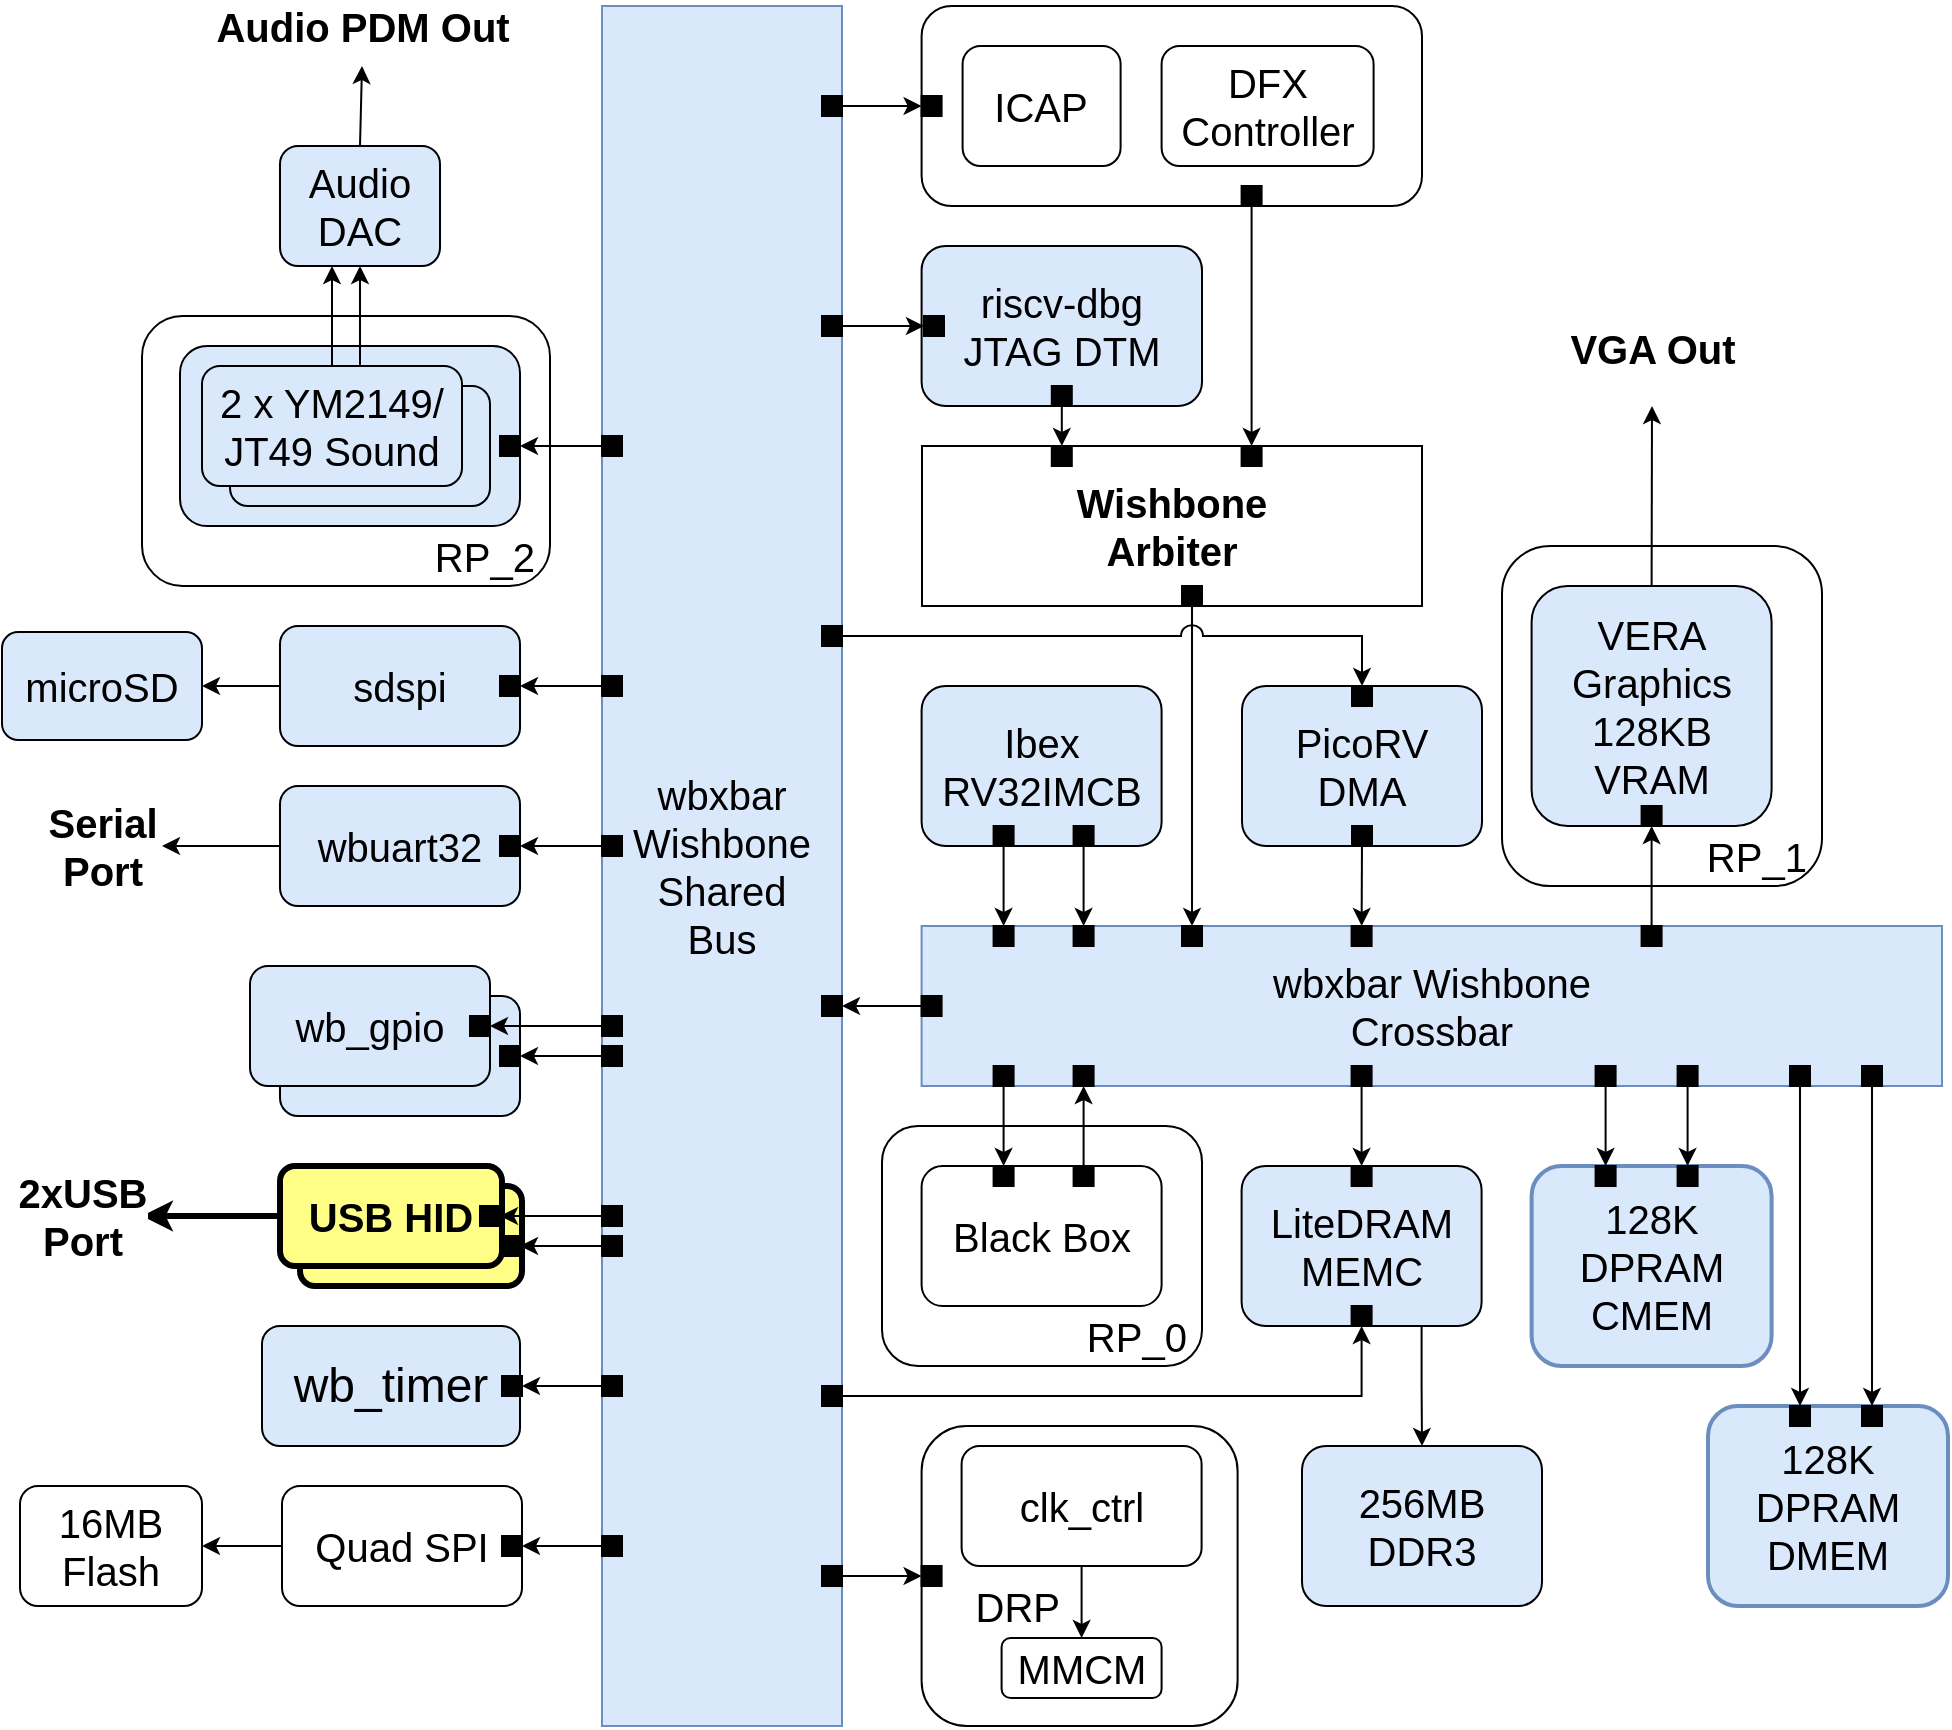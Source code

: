 <mxfile version="19.0.3" type="device"><diagram id="0d0418cf-194d-6f34-59b4-59e4f961d9f4" name="Page-1"><mxGraphModel dx="1888" dy="1741" grid="1" gridSize="10" guides="1" tooltips="1" connect="1" arrows="1" fold="1" page="1" pageScale="1" pageWidth="850" pageHeight="1100" background="#ffffff" math="0" shadow="0"><root><mxCell id="0"/><mxCell id="1" parent="0"/><mxCell id="vOdKWW2uF6KcDU7mGMfG-1" value="Wishbone&lt;br&gt;Arbiter" style="rounded=0;whiteSpace=wrap;html=1;fontSize=20;fontStyle=1" parent="1" vertex="1"><mxGeometry y="-80" width="250" height="80" as="geometry"/></mxCell><mxCell id="PTtlULXs9aAdY1gIThPs-3" value="&lt;font style=&quot;font-size: 20px;&quot;&gt;RP_2&amp;nbsp;&lt;/font&gt;" style="rounded=1;whiteSpace=wrap;html=1;strokeColor=default;fillColor=default;align=right;verticalAlign=bottom;" parent="1" vertex="1"><mxGeometry x="-390" y="-145" width="204" height="135" as="geometry"/></mxCell><mxCell id="PTtlULXs9aAdY1gIThPs-2" value="&lt;font style=&quot;font-size: 20px;&quot;&gt;RP_0&amp;nbsp;&lt;/font&gt;" style="rounded=1;whiteSpace=wrap;html=1;strokeColor=default;fillColor=default;align=right;verticalAlign=bottom;" parent="1" vertex="1"><mxGeometry x="-20" y="260" width="160" height="120" as="geometry"/></mxCell><mxCell id="PTtlULXs9aAdY1gIThPs-1" value="&lt;font style=&quot;font-size: 20px;&quot;&gt;RP_1&amp;nbsp;&lt;/font&gt;" style="rounded=1;whiteSpace=wrap;html=1;strokeColor=default;fillColor=default;align=right;verticalAlign=bottom;" parent="1" vertex="1"><mxGeometry x="290" y="-30" width="160" height="170" as="geometry"/></mxCell><mxCell id="FLBWLRREEo4RobXQaIjN-500" value="" style="rounded=1;whiteSpace=wrap;html=1;fontSize=20;fillColor=#DAE8FC;" parent="1" vertex="1"><mxGeometry x="-371" y="-130" width="170" height="90" as="geometry"/></mxCell><mxCell id="FLBWLRREEo4RobXQaIjN-583" value="" style="endArrow=classic;html=1;rounded=0;fontSize=20;" parent="1" source="FLBWLRREEo4RobXQaIjN-495" target="FLBWLRREEo4RobXQaIjN-580" edge="1"><mxGeometry width="50" height="50" relative="1" as="geometry"><mxPoint x="-280" y="-80" as="sourcePoint"/><mxPoint x="-230" y="-90" as="targetPoint"/></mxGeometry></mxCell><mxCell id="FLBWLRREEo4RobXQaIjN-495" value="YM2149" style="rounded=1;whiteSpace=wrap;html=1;fontSize=20;fillColor=#DAE8FC;" parent="1" vertex="1"><mxGeometry x="-346" y="-110" width="130" height="60" as="geometry"/></mxCell><mxCell id="FLBWLRREEo4RobXQaIjN-571" value="" style="rounded=1;whiteSpace=wrap;html=1;fontSize=20;" parent="1" vertex="1"><mxGeometry x="-0.2" y="-300" width="250.2" height="100" as="geometry"/></mxCell><mxCell id="FLBWLRREEo4RobXQaIjN-517" value="USB HID" style="rounded=1;whiteSpace=wrap;html=1;fontSize=20;fillColor=#FFFF88;strokeColor=#000000;strokeWidth=3;" parent="1" vertex="1"><mxGeometry x="-311" y="290" width="111" height="50" as="geometry"/></mxCell><mxCell id="FLBWLRREEo4RobXQaIjN-560" value="" style="rounded=0;whiteSpace=wrap;html=1;fontSize=20;fillColor=#000000;strokeColor=#000000;" parent="1" vertex="1"><mxGeometry x="-211" y="315" width="10" height="10" as="geometry"/></mxCell><mxCell id="FLBWLRREEo4RobXQaIjN-397" value="wbxbar Wishbone&lt;br&gt;Crossbar" style="rounded=0;whiteSpace=wrap;html=1;fontSize=20;fontStyle=0;fillColor=#dae8fc;strokeColor=#6c8ebf;strokeWidth=1;" parent="1" vertex="1"><mxGeometry x="-0.2" y="160" width="510.2" height="80" as="geometry"/></mxCell><mxCell id="FLBWLRREEo4RobXQaIjN-398" value="128K&lt;br&gt;DPRAM&lt;br&gt;CMEM" style="rounded=1;whiteSpace=wrap;html=1;fontSize=20;fillColor=#dae8fc;strokeWidth=2;strokeColor=#6c8ebf;" parent="1" vertex="1"><mxGeometry x="304.8" y="280" width="120" height="100" as="geometry"/></mxCell><mxCell id="FLBWLRREEo4RobXQaIjN-399" value="128K&lt;br&gt;DPRAM&lt;br&gt;DMEM" style="rounded=1;whiteSpace=wrap;html=1;fontSize=20;fillColor=#dae8fc;strokeWidth=2;strokeColor=#6c8ebf;" parent="1" vertex="1"><mxGeometry x="393" y="400" width="120" height="100" as="geometry"/></mxCell><mxCell id="FLBWLRREEo4RobXQaIjN-400" value="Ibex&lt;br style=&quot;font-size: 20px&quot;&gt;RV32IMCB&lt;br style=&quot;font-size: 20px&quot;&gt;" style="rounded=1;whiteSpace=wrap;html=1;fontSize=20;fillColor=#dae8fc;strokeColor=#000000;" parent="1" vertex="1"><mxGeometry x="-0.2" y="40" width="120" height="80" as="geometry"/></mxCell><mxCell id="FLBWLRREEo4RobXQaIjN-401" value="riscv-dbg&lt;br style=&quot;font-size: 20px;&quot;&gt;JTAG DTM&lt;br style=&quot;font-size: 20px;&quot;&gt;" style="rounded=1;whiteSpace=wrap;html=1;fontSize=20;fillColor=#DAE8FC;strokeColor=default;" parent="1" vertex="1"><mxGeometry x="-0.2" y="-180" width="140.2" height="80" as="geometry"/></mxCell><mxCell id="FLBWLRREEo4RobXQaIjN-402" value="LiteDRAM MEMC" style="rounded=1;whiteSpace=wrap;html=1;fontSize=20;fillColor=#DAE8FC;strokeColor=default;" parent="1" vertex="1"><mxGeometry x="159.8" y="280" width="120" height="80" as="geometry"/></mxCell><mxCell id="FLBWLRREEo4RobXQaIjN-403" value="PicoRV&lt;br&gt;DMA" style="rounded=1;whiteSpace=wrap;html=1;fontSize=20;fillColor=#DAE8FC;" parent="1" vertex="1"><mxGeometry x="160" y="40" width="120" height="80" as="geometry"/></mxCell><mxCell id="FLBWLRREEo4RobXQaIjN-404" value="VERA Graphics&lt;br&gt;128KB VRAM&lt;br&gt;" style="rounded=1;whiteSpace=wrap;html=1;fontSize=20;fillColor=#dae8fc;strokeColor=#000000;" parent="1" vertex="1"><mxGeometry x="304.8" y="-10" width="120" height="120" as="geometry"/></mxCell><mxCell id="FLBWLRREEo4RobXQaIjN-405" value="Black Box" style="rounded=1;whiteSpace=wrap;html=1;fontSize=20;" parent="1" vertex="1"><mxGeometry x="-0.2" y="280" width="120" height="70" as="geometry"/></mxCell><mxCell id="FLBWLRREEo4RobXQaIjN-419" value="" style="rounded=0;whiteSpace=wrap;html=1;fontSize=20;fillColor=#000000;" parent="1" vertex="1"><mxGeometry x="35.8" y="160" width="10" height="10" as="geometry"/></mxCell><mxCell id="FLBWLRREEo4RobXQaIjN-422" value="" style="endArrow=classic;html=1;rounded=0;fontSize=20;strokeWidth=1;" parent="1" source="FLBWLRREEo4RobXQaIjN-441" edge="1"><mxGeometry width="50" height="50" relative="1" as="geometry"><mxPoint x="40.8" y="130" as="sourcePoint"/><mxPoint x="40.8" y="160" as="targetPoint"/></mxGeometry></mxCell><mxCell id="FLBWLRREEo4RobXQaIjN-429" value="" style="endArrow=classic;html=1;rounded=0;fontSize=20;strokeWidth=1;" parent="1" source="FLBWLRREEo4RobXQaIjN-442" target="FLBWLRREEo4RobXQaIjN-430" edge="1"><mxGeometry width="50" height="50" relative="1" as="geometry"><mxPoint x="80.8" y="130" as="sourcePoint"/><mxPoint x="-185.2" y="195" as="targetPoint"/></mxGeometry></mxCell><mxCell id="FLBWLRREEo4RobXQaIjN-430" value="" style="rounded=0;whiteSpace=wrap;html=1;fontSize=20;fillColor=#000000;" parent="1" vertex="1"><mxGeometry x="75.8" y="160" width="10" height="10" as="geometry"/></mxCell><mxCell id="FLBWLRREEo4RobXQaIjN-432" value="" style="rounded=0;whiteSpace=wrap;html=1;fontSize=20;fillColor=#000000;" parent="1" vertex="1"><mxGeometry x="64.9" y="-110" width="10" height="10" as="geometry"/></mxCell><mxCell id="FLBWLRREEo4RobXQaIjN-434" value="" style="endArrow=classic;html=1;rounded=0;fontSize=20;edgeStyle=orthogonalEdgeStyle;entryX=0.5;entryY=0;entryDx=0;entryDy=0;" parent="1" source="FLBWLRREEo4RobXQaIjN-432" target="vOdKWW2uF6KcDU7mGMfG-5" edge="1"><mxGeometry width="50" height="50" relative="1" as="geometry"><mxPoint x="-290.2" y="280" as="sourcePoint"/><mxPoint x="-240.2" y="230" as="targetPoint"/></mxGeometry></mxCell><mxCell id="FLBWLRREEo4RobXQaIjN-441" value="" style="rounded=0;whiteSpace=wrap;html=1;fontSize=20;fillColor=#000000;" parent="1" vertex="1"><mxGeometry x="35.8" y="110" width="10" height="10" as="geometry"/></mxCell><mxCell id="FLBWLRREEo4RobXQaIjN-442" value="" style="rounded=0;whiteSpace=wrap;html=1;fontSize=20;fillColor=#000000;" parent="1" vertex="1"><mxGeometry x="75.8" y="110" width="10" height="10" as="geometry"/></mxCell><mxCell id="FLBWLRREEo4RobXQaIjN-444" value="" style="rounded=0;whiteSpace=wrap;html=1;fontSize=20;fillColor=#000000;" parent="1" vertex="1"><mxGeometry x="359.8" y="160" width="10" height="10" as="geometry"/></mxCell><mxCell id="FLBWLRREEo4RobXQaIjN-445" value="" style="rounded=0;whiteSpace=wrap;html=1;fontSize=20;fillColor=#000000;" parent="1" vertex="1"><mxGeometry x="359.8" y="100" width="10" height="10" as="geometry"/></mxCell><mxCell id="FLBWLRREEo4RobXQaIjN-446" value="" style="endArrow=classic;html=1;rounded=0;fontSize=20;" parent="1" source="FLBWLRREEo4RobXQaIjN-444" target="FLBWLRREEo4RobXQaIjN-445" edge="1"><mxGeometry width="50" height="50" relative="1" as="geometry"><mxPoint x="114.8" y="370" as="sourcePoint"/><mxPoint x="164.8" y="320" as="targetPoint"/></mxGeometry></mxCell><mxCell id="FLBWLRREEo4RobXQaIjN-448" value="" style="rounded=0;whiteSpace=wrap;html=1;fontSize=20;fillColor=#000000;" parent="1" vertex="1"><mxGeometry x="215.0" y="110" width="10" height="10" as="geometry"/></mxCell><mxCell id="FLBWLRREEo4RobXQaIjN-449" value="" style="rounded=0;whiteSpace=wrap;html=1;fontSize=20;fillColor=#000000;" parent="1" vertex="1"><mxGeometry x="214.8" y="160" width="10" height="10" as="geometry"/></mxCell><mxCell id="FLBWLRREEo4RobXQaIjN-450" value="" style="endArrow=classic;html=1;rounded=0;fontSize=20;strokeWidth=1;" parent="1" source="FLBWLRREEo4RobXQaIjN-448" target="FLBWLRREEo4RobXQaIjN-449" edge="1"><mxGeometry width="50" height="50" relative="1" as="geometry"><mxPoint x="129.8" y="270" as="sourcePoint"/><mxPoint x="179.8" y="220" as="targetPoint"/></mxGeometry></mxCell><mxCell id="FLBWLRREEo4RobXQaIjN-455" value="" style="rounded=0;whiteSpace=wrap;html=1;fontSize=20;fillColor=#000000;" parent="1" vertex="1"><mxGeometry x="35.8" y="280" width="10" height="10" as="geometry"/></mxCell><mxCell id="FLBWLRREEo4RobXQaIjN-456" value="" style="rounded=0;whiteSpace=wrap;html=1;fontSize=20;fillColor=#000000;" parent="1" vertex="1"><mxGeometry x="35.8" y="230" width="10" height="10" as="geometry"/></mxCell><mxCell id="FLBWLRREEo4RobXQaIjN-457" value="" style="endArrow=classic;html=1;rounded=0;fontSize=20;" parent="1" source="FLBWLRREEo4RobXQaIjN-456" target="FLBWLRREEo4RobXQaIjN-455" edge="1"><mxGeometry width="50" height="50" relative="1" as="geometry"><mxPoint x="139.8" y="280" as="sourcePoint"/><mxPoint x="189.8" y="230" as="targetPoint"/></mxGeometry></mxCell><mxCell id="FLBWLRREEo4RobXQaIjN-459" value="" style="rounded=0;whiteSpace=wrap;html=1;fontSize=20;fillColor=#000000;" parent="1" vertex="1"><mxGeometry x="75.8" y="230" width="10" height="10" as="geometry"/></mxCell><mxCell id="FLBWLRREEo4RobXQaIjN-460" value="" style="rounded=0;whiteSpace=wrap;html=1;fontSize=20;fillColor=#000000;" parent="1" vertex="1"><mxGeometry x="75.8" y="280" width="10" height="10" as="geometry"/></mxCell><mxCell id="FLBWLRREEo4RobXQaIjN-461" value="" style="endArrow=classic;html=1;rounded=0;fontSize=20;" parent="1" source="FLBWLRREEo4RobXQaIjN-460" target="FLBWLRREEo4RobXQaIjN-459" edge="1"><mxGeometry width="50" height="50" relative="1" as="geometry"><mxPoint x="139.8" y="280" as="sourcePoint"/><mxPoint x="189.8" y="230" as="targetPoint"/></mxGeometry></mxCell><mxCell id="FLBWLRREEo4RobXQaIjN-462" value="" style="rounded=0;whiteSpace=wrap;html=1;fontSize=20;fillColor=#000000;" parent="1" vertex="1"><mxGeometry x="214.8" y="280" width="10" height="10" as="geometry"/></mxCell><mxCell id="FLBWLRREEo4RobXQaIjN-463" value="" style="rounded=0;whiteSpace=wrap;html=1;fontSize=20;fillColor=#000000;" parent="1" vertex="1"><mxGeometry x="214.8" y="230" width="10" height="10" as="geometry"/></mxCell><mxCell id="FLBWLRREEo4RobXQaIjN-464" value="" style="endArrow=classic;html=1;rounded=0;fontSize=20;strokeWidth=1;" parent="1" source="FLBWLRREEo4RobXQaIjN-463" target="FLBWLRREEo4RobXQaIjN-462" edge="1"><mxGeometry width="50" height="50" relative="1" as="geometry"><mxPoint x="139.8" y="280" as="sourcePoint"/><mxPoint x="189.8" y="230" as="targetPoint"/></mxGeometry></mxCell><mxCell id="FLBWLRREEo4RobXQaIjN-466" value="" style="rounded=0;whiteSpace=wrap;html=1;fontSize=20;fillColor=#000000;" parent="1" vertex="1"><mxGeometry x="336.8" y="280" width="10" height="10" as="geometry"/></mxCell><mxCell id="FLBWLRREEo4RobXQaIjN-467" value="" style="rounded=0;whiteSpace=wrap;html=1;fontSize=20;fillColor=#000000;" parent="1" vertex="1"><mxGeometry x="336.8" y="230" width="10" height="10" as="geometry"/></mxCell><mxCell id="FLBWLRREEo4RobXQaIjN-468" value="" style="endArrow=classic;html=1;rounded=0;fontSize=20;strokeWidth=1;" parent="1" source="FLBWLRREEo4RobXQaIjN-467" target="FLBWLRREEo4RobXQaIjN-466" edge="1"><mxGeometry width="50" height="50" relative="1" as="geometry"><mxPoint x="124.8" y="280" as="sourcePoint"/><mxPoint x="174.8" y="230" as="targetPoint"/></mxGeometry></mxCell><mxCell id="FLBWLRREEo4RobXQaIjN-469" value="" style="rounded=0;whiteSpace=wrap;html=1;fontSize=20;fillColor=#000000;" parent="1" vertex="1"><mxGeometry x="377.8" y="280" width="10" height="10" as="geometry"/></mxCell><mxCell id="FLBWLRREEo4RobXQaIjN-470" value="" style="rounded=0;whiteSpace=wrap;html=1;fontSize=20;fillColor=#000000;" parent="1" vertex="1"><mxGeometry x="377.8" y="230" width="10" height="10" as="geometry"/></mxCell><mxCell id="FLBWLRREEo4RobXQaIjN-471" value="" style="endArrow=classic;html=1;rounded=0;fontSize=20;strokeWidth=1;" parent="1" source="FLBWLRREEo4RobXQaIjN-470" target="FLBWLRREEo4RobXQaIjN-469" edge="1"><mxGeometry width="50" height="50" relative="1" as="geometry"><mxPoint x="124.8" y="280" as="sourcePoint"/><mxPoint x="174.8" y="230" as="targetPoint"/></mxGeometry></mxCell><mxCell id="FLBWLRREEo4RobXQaIjN-472" value="" style="rounded=0;whiteSpace=wrap;html=1;fontSize=20;fillColor=#000000;" parent="1" vertex="1"><mxGeometry x="434" y="400" width="10" height="10" as="geometry"/></mxCell><mxCell id="FLBWLRREEo4RobXQaIjN-473" value="" style="rounded=0;whiteSpace=wrap;html=1;fontSize=20;fillColor=#000000;" parent="1" vertex="1"><mxGeometry x="434" y="230" width="10" height="10" as="geometry"/></mxCell><mxCell id="FLBWLRREEo4RobXQaIjN-474" value="" style="endArrow=classic;html=1;rounded=0;fontSize=20;strokeWidth=1;" parent="1" source="FLBWLRREEo4RobXQaIjN-473" target="FLBWLRREEo4RobXQaIjN-472" edge="1"><mxGeometry width="50" height="50" relative="1" as="geometry"><mxPoint x="124.8" y="280" as="sourcePoint"/><mxPoint x="174.8" y="230" as="targetPoint"/></mxGeometry></mxCell><mxCell id="FLBWLRREEo4RobXQaIjN-475" value="" style="rounded=0;whiteSpace=wrap;html=1;fontSize=20;fillColor=#000000;" parent="1" vertex="1"><mxGeometry x="470.0" y="400" width="10" height="10" as="geometry"/></mxCell><mxCell id="FLBWLRREEo4RobXQaIjN-476" value="" style="rounded=0;whiteSpace=wrap;html=1;fontSize=20;fillColor=#000000;" parent="1" vertex="1"><mxGeometry x="470.0" y="230" width="10" height="10" as="geometry"/></mxCell><mxCell id="FLBWLRREEo4RobXQaIjN-477" value="" style="endArrow=classic;html=1;rounded=0;fontSize=20;strokeWidth=1;" parent="1" source="FLBWLRREEo4RobXQaIjN-476" target="FLBWLRREEo4RobXQaIjN-475" edge="1"><mxGeometry width="50" height="50" relative="1" as="geometry"><mxPoint x="124.8" y="280" as="sourcePoint"/><mxPoint x="174.8" y="230" as="targetPoint"/></mxGeometry></mxCell><mxCell id="FLBWLRREEo4RobXQaIjN-479" value="&lt;span&gt;wbxbar&lt;br&gt;Wishbone&lt;br&gt;Shared&lt;br&gt;Bus&lt;/span&gt;" style="rounded=0;whiteSpace=wrap;html=1;fontSize=20;fillColor=#dae8fc;strokeWidth=1;strokeColor=#6c8ebf;fontStyle=0" parent="1" vertex="1"><mxGeometry x="-160" y="-300" width="120" height="860" as="geometry"/></mxCell><mxCell id="FLBWLRREEo4RobXQaIjN-480" value="" style="rounded=0;whiteSpace=wrap;html=1;fontSize=20;fillColor=#000000;" parent="1" vertex="1"><mxGeometry x="-50" y="195" width="10" height="10" as="geometry"/></mxCell><mxCell id="FLBWLRREEo4RobXQaIjN-481" value="" style="rounded=0;whiteSpace=wrap;html=1;fontSize=20;fillColor=#000000;" parent="1" vertex="1"><mxGeometry x="-0.2" y="195" width="10" height="10" as="geometry"/></mxCell><mxCell id="FLBWLRREEo4RobXQaIjN-482" value="" style="endArrow=classic;html=1;rounded=0;fontSize=20;edgeStyle=orthogonalEdgeStyle;strokeWidth=1;" parent="1" source="FLBWLRREEo4RobXQaIjN-481" target="FLBWLRREEo4RobXQaIjN-480" edge="1"><mxGeometry width="50" height="50" relative="1" as="geometry"><mxPoint x="140" y="400" as="sourcePoint"/><mxPoint x="190" y="350" as="targetPoint"/></mxGeometry></mxCell><mxCell id="FLBWLRREEo4RobXQaIjN-485" value="" style="rounded=0;whiteSpace=wrap;html=1;fontSize=20;fillColor=#000000;" parent="1" vertex="1"><mxGeometry x="1.0" y="-145" width="10" height="10" as="geometry"/></mxCell><mxCell id="FLBWLRREEo4RobXQaIjN-486" value="" style="rounded=0;whiteSpace=wrap;html=1;fontSize=20;fillColor=#000000;" parent="1" vertex="1"><mxGeometry x="-50" y="-145" width="10" height="10" as="geometry"/></mxCell><mxCell id="FLBWLRREEo4RobXQaIjN-487" value="" style="endArrow=classic;html=1;rounded=0;fontSize=20;edgeStyle=orthogonalEdgeStyle;" parent="1" source="FLBWLRREEo4RobXQaIjN-486" target="FLBWLRREEo4RobXQaIjN-485" edge="1"><mxGeometry width="50" height="50" relative="1" as="geometry"><mxPoint x="140" y="280" as="sourcePoint"/><mxPoint x="190" y="230" as="targetPoint"/></mxGeometry></mxCell><mxCell id="FLBWLRREEo4RobXQaIjN-489" value="" style="rounded=0;whiteSpace=wrap;html=1;fontSize=20;fillColor=#000000;" parent="1" vertex="1"><mxGeometry x="215.0" y="40" width="10" height="10" as="geometry"/></mxCell><mxCell id="FLBWLRREEo4RobXQaIjN-490" value="" style="rounded=0;whiteSpace=wrap;html=1;fontSize=20;fillColor=#000000;" parent="1" vertex="1"><mxGeometry x="-50" y="10" width="10" height="10" as="geometry"/></mxCell><mxCell id="FLBWLRREEo4RobXQaIjN-492" value="" style="rounded=0;whiteSpace=wrap;html=1;fontSize=20;fillColor=#000000;" parent="1" vertex="1"><mxGeometry x="214.8" y="350" width="10" height="10" as="geometry"/></mxCell><mxCell id="FLBWLRREEo4RobXQaIjN-493" value="" style="rounded=0;whiteSpace=wrap;html=1;fontSize=20;fillColor=#000000;" parent="1" vertex="1"><mxGeometry x="-50" y="390" width="10" height="10" as="geometry"/></mxCell><mxCell id="FLBWLRREEo4RobXQaIjN-494" value="" style="endArrow=classic;html=1;rounded=0;fontSize=20;edgeStyle=orthogonalEdgeStyle;" parent="1" source="FLBWLRREEo4RobXQaIjN-493" target="FLBWLRREEo4RobXQaIjN-492" edge="1"><mxGeometry width="50" height="50" relative="1" as="geometry"><mxPoint x="140" y="400" as="sourcePoint"/><mxPoint x="190" y="350" as="targetPoint"/></mxGeometry></mxCell><mxCell id="FLBWLRREEo4RobXQaIjN-496" value="2 x YM2149/&lt;br&gt;JT49 Sound" style="rounded=1;whiteSpace=wrap;html=1;fontSize=20;fillColor=#DAE8FC;" parent="1" vertex="1"><mxGeometry x="-360" y="-120" width="130" height="60" as="geometry"/></mxCell><mxCell id="FLBWLRREEo4RobXQaIjN-497" value="" style="rounded=0;whiteSpace=wrap;html=1;fontSize=20;fillColor=#000000;" parent="1" vertex="1"><mxGeometry x="-211" y="-85" width="10" height="10" as="geometry"/></mxCell><mxCell id="FLBWLRREEo4RobXQaIjN-498" value="" style="rounded=0;whiteSpace=wrap;html=1;fontSize=20;fillColor=#000000;" parent="1" vertex="1"><mxGeometry x="-160" y="-85" width="10" height="10" as="geometry"/></mxCell><mxCell id="FLBWLRREEo4RobXQaIjN-499" value="" style="endArrow=classic;html=1;rounded=0;fontSize=20;" parent="1" source="FLBWLRREEo4RobXQaIjN-498" target="FLBWLRREEo4RobXQaIjN-497" edge="1"><mxGeometry width="50" height="50" relative="1" as="geometry"><mxPoint x="140" y="350" as="sourcePoint"/><mxPoint x="190" y="300" as="targetPoint"/></mxGeometry></mxCell><mxCell id="FLBWLRREEo4RobXQaIjN-501" value="sdspi" style="rounded=1;whiteSpace=wrap;html=1;fontSize=20;fillColor=#DAE8FC;strokeColor=default;" parent="1" vertex="1"><mxGeometry x="-321.0" y="10" width="120" height="60" as="geometry"/></mxCell><mxCell id="FLBWLRREEo4RobXQaIjN-502" value="" style="rounded=0;whiteSpace=wrap;html=1;fontSize=20;fillColor=#000000;strokeColor=default;" parent="1" vertex="1"><mxGeometry x="-211" y="35" width="10" height="10" as="geometry"/></mxCell><mxCell id="FLBWLRREEo4RobXQaIjN-503" value="" style="rounded=0;whiteSpace=wrap;html=1;fontSize=20;fillColor=#000000;" parent="1" vertex="1"><mxGeometry x="-160" y="35" width="10" height="10" as="geometry"/></mxCell><mxCell id="FLBWLRREEo4RobXQaIjN-504" value="" style="endArrow=classic;html=1;rounded=0;fontSize=20;" parent="1" source="FLBWLRREEo4RobXQaIjN-503" target="FLBWLRREEo4RobXQaIjN-502" edge="1"><mxGeometry width="50" height="50" relative="1" as="geometry"><mxPoint x="140" y="370" as="sourcePoint"/><mxPoint x="190" y="320" as="targetPoint"/></mxGeometry></mxCell><mxCell id="FLBWLRREEo4RobXQaIjN-505" value="wbuart32" style="rounded=1;whiteSpace=wrap;html=1;fontSize=20;fillColor=#DAE8FC;strokeColor=default;" parent="1" vertex="1"><mxGeometry x="-321.0" y="90" width="120" height="60" as="geometry"/></mxCell><mxCell id="FLBWLRREEo4RobXQaIjN-506" value="" style="rounded=0;whiteSpace=wrap;html=1;fontSize=20;fillColor=#000000;" parent="1" vertex="1"><mxGeometry x="-211" y="115" width="10" height="10" as="geometry"/></mxCell><mxCell id="FLBWLRREEo4RobXQaIjN-507" value="" style="rounded=0;whiteSpace=wrap;html=1;fontSize=20;fillColor=#000000;" parent="1" vertex="1"><mxGeometry x="-160" y="115" width="10" height="10" as="geometry"/></mxCell><mxCell id="FLBWLRREEo4RobXQaIjN-508" value="" style="endArrow=classic;html=1;rounded=0;fontSize=20;" parent="1" source="FLBWLRREEo4RobXQaIjN-507" target="FLBWLRREEo4RobXQaIjN-506" edge="1"><mxGeometry width="50" height="50" relative="1" as="geometry"><mxPoint x="140" y="370" as="sourcePoint"/><mxPoint x="190" y="320" as="targetPoint"/></mxGeometry></mxCell><mxCell id="FLBWLRREEo4RobXQaIjN-509" value="wb_gpio" style="rounded=1;whiteSpace=wrap;html=1;fontSize=20;fillColor=#DAE8FC;strokeColor=default;" parent="1" vertex="1"><mxGeometry x="-321" y="195" width="120" height="60" as="geometry"/></mxCell><mxCell id="FLBWLRREEo4RobXQaIjN-510" value="" style="rounded=0;whiteSpace=wrap;html=1;fontSize=20;fillColor=#000000;" parent="1" vertex="1"><mxGeometry x="-211" y="220" width="10" height="10" as="geometry"/></mxCell><mxCell id="FLBWLRREEo4RobXQaIjN-511" value="" style="rounded=0;whiteSpace=wrap;html=1;fontSize=20;fillColor=#000000;" parent="1" vertex="1"><mxGeometry x="-160" y="220" width="10" height="10" as="geometry"/></mxCell><mxCell id="FLBWLRREEo4RobXQaIjN-512" value="" style="endArrow=classic;html=1;rounded=0;fontSize=20;" parent="1" source="FLBWLRREEo4RobXQaIjN-511" target="FLBWLRREEo4RobXQaIjN-510" edge="1"><mxGeometry width="50" height="50" relative="1" as="geometry"><mxPoint x="140" y="400" as="sourcePoint"/><mxPoint x="190" y="350" as="targetPoint"/></mxGeometry></mxCell><mxCell id="FLBWLRREEo4RobXQaIjN-513" value="USB HID" style="rounded=1;whiteSpace=wrap;html=1;fontSize=20;fillColor=#FFFF88;strokeColor=#000000;strokeWidth=3;fontStyle=1" parent="1" vertex="1"><mxGeometry x="-321" y="280" width="111" height="50" as="geometry"/></mxCell><mxCell id="FLBWLRREEo4RobXQaIjN-528" value="&lt;font style=&quot;font-size: 24px&quot;&gt;wb_timer&lt;br&gt;&lt;/font&gt;" style="rounded=1;whiteSpace=wrap;html=1;fillColor=#DAE8FC;strokeColor=default;" parent="1" vertex="1"><mxGeometry x="-330" y="360" width="129" height="60" as="geometry"/></mxCell><mxCell id="FLBWLRREEo4RobXQaIjN-532" value="Quad SPI" style="rounded=1;whiteSpace=wrap;html=1;fontSize=20;align=center;" parent="1" vertex="1"><mxGeometry x="-320" y="440" width="120" height="60" as="geometry"/></mxCell><mxCell id="FLBWLRREEo4RobXQaIjN-540" value="ICAP" style="rounded=1;whiteSpace=wrap;html=1;fontSize=20;align=center;" parent="1" vertex="1"><mxGeometry x="20.3" y="-280" width="79" height="60" as="geometry"/></mxCell><mxCell id="FLBWLRREEo4RobXQaIjN-545" value="DFX&lt;br style=&quot;font-size: 20px;&quot;&gt;Controller&lt;br style=&quot;font-size: 20px;&quot;&gt;" style="rounded=1;whiteSpace=wrap;html=1;fontSize=20;" parent="1" vertex="1"><mxGeometry x="119.8" y="-280" width="106" height="60" as="geometry"/></mxCell><mxCell id="FLBWLRREEo4RobXQaIjN-555" value="" style="endArrow=classic;html=1;rounded=0;fontSize=20;" parent="1" source="FLBWLRREEo4RobXQaIjN-557" target="FLBWLRREEo4RobXQaIjN-556" edge="1"><mxGeometry width="50" height="50" relative="1" as="geometry"><mxPoint x="-375" y="360" as="sourcePoint"/><mxPoint x="-350" y="310" as="targetPoint"/></mxGeometry></mxCell><mxCell id="FLBWLRREEo4RobXQaIjN-556" value="" style="rounded=0;whiteSpace=wrap;html=1;fontSize=20;fillColor=#000000;strokeColor=#000000;" parent="1" vertex="1"><mxGeometry x="-221" y="300" width="10" height="10" as="geometry"/></mxCell><mxCell id="FLBWLRREEo4RobXQaIjN-557" value="" style="rounded=0;whiteSpace=wrap;html=1;fontSize=20;strokeColor=#000000;fillColor=#000000;" parent="1" vertex="1"><mxGeometry x="-160" y="300" width="10" height="10" as="geometry"/></mxCell><mxCell id="FLBWLRREEo4RobXQaIjN-559" value="" style="endArrow=classic;html=1;rounded=0;fontSize=20;" parent="1" source="FLBWLRREEo4RobXQaIjN-561" target="FLBWLRREEo4RobXQaIjN-560" edge="1"><mxGeometry width="50" height="50" relative="1" as="geometry"><mxPoint x="-375" y="360" as="sourcePoint"/><mxPoint x="-350" y="310" as="targetPoint"/></mxGeometry></mxCell><mxCell id="FLBWLRREEo4RobXQaIjN-561" value="" style="rounded=0;whiteSpace=wrap;html=1;fontSize=20;strokeColor=#000000;fillColor=#000000;" parent="1" vertex="1"><mxGeometry x="-160" y="315" width="10" height="10" as="geometry"/></mxCell><mxCell id="FLBWLRREEo4RobXQaIjN-562" value="" style="endArrow=classic;html=1;rounded=0;fontSize=20;" parent="1" source="FLBWLRREEo4RobXQaIjN-564" target="FLBWLRREEo4RobXQaIjN-563" edge="1"><mxGeometry width="50" height="50" relative="1" as="geometry"><mxPoint x="-375" y="360" as="sourcePoint"/><mxPoint x="-350" y="310" as="targetPoint"/></mxGeometry></mxCell><mxCell id="FLBWLRREEo4RobXQaIjN-563" value="" style="rounded=0;whiteSpace=wrap;html=1;fontSize=20;fillColor=#000000;strokeColor=#000000;" parent="1" vertex="1"><mxGeometry x="-210" y="385" width="10" height="10" as="geometry"/></mxCell><mxCell id="FLBWLRREEo4RobXQaIjN-564" value="" style="rounded=0;whiteSpace=wrap;html=1;fontSize=20;strokeColor=#000000;fillColor=#000000;" parent="1" vertex="1"><mxGeometry x="-160" y="385" width="10" height="10" as="geometry"/></mxCell><mxCell id="FLBWLRREEo4RobXQaIjN-566" value="" style="endArrow=classic;html=1;rounded=0;fontSize=20;" parent="1" source="FLBWLRREEo4RobXQaIjN-568" target="FLBWLRREEo4RobXQaIjN-567" edge="1"><mxGeometry width="50" height="50" relative="1" as="geometry"><mxPoint x="-375" y="360" as="sourcePoint"/><mxPoint x="-350" y="310" as="targetPoint"/></mxGeometry></mxCell><mxCell id="FLBWLRREEo4RobXQaIjN-567" value="" style="rounded=0;whiteSpace=wrap;html=1;fontSize=20;fillColor=#000000;strokeColor=#000000;" parent="1" vertex="1"><mxGeometry x="-210" y="465" width="10" height="10" as="geometry"/></mxCell><mxCell id="FLBWLRREEo4RobXQaIjN-568" value="" style="rounded=0;whiteSpace=wrap;html=1;fontSize=20;strokeColor=#000000;fillColor=#000000;" parent="1" vertex="1"><mxGeometry x="-160" y="465" width="10" height="10" as="geometry"/></mxCell><mxCell id="FLBWLRREEo4RobXQaIjN-572" value="" style="endArrow=classic;html=1;rounded=0;fontSize=20;edgeStyle=orthogonalEdgeStyle;" parent="1" source="FLBWLRREEo4RobXQaIjN-574" target="FLBWLRREEo4RobXQaIjN-573" edge="1"><mxGeometry width="50" height="50" relative="1" as="geometry"><mxPoint x="-375" y="-460" as="sourcePoint"/><mxPoint x="-350" y="-510" as="targetPoint"/></mxGeometry></mxCell><mxCell id="FLBWLRREEo4RobXQaIjN-573" value="" style="rounded=0;whiteSpace=wrap;html=1;fontSize=20;fillColor=#000000;strokeColor=#000000;" parent="1" vertex="1"><mxGeometry x="159.8" y="-80" width="10" height="10" as="geometry"/></mxCell><mxCell id="FLBWLRREEo4RobXQaIjN-574" value="" style="rounded=0;whiteSpace=wrap;html=1;fontSize=20;strokeColor=#000000;fillColor=#000000;" parent="1" vertex="1"><mxGeometry x="159.8" y="-210" width="10" height="10" as="geometry"/></mxCell><mxCell id="FLBWLRREEo4RobXQaIjN-575" value="" style="endArrow=classic;html=1;rounded=0;fontSize=20;" parent="1" source="FLBWLRREEo4RobXQaIjN-577" target="FLBWLRREEo4RobXQaIjN-576" edge="1"><mxGeometry width="50" height="50" relative="1" as="geometry"><mxPoint x="-375" y="-440" as="sourcePoint"/><mxPoint x="-350" y="-490" as="targetPoint"/></mxGeometry></mxCell><mxCell id="FLBWLRREEo4RobXQaIjN-576" value="" style="rounded=0;whiteSpace=wrap;html=1;fontSize=20;fillColor=#000000;strokeColor=#000000;" parent="1" vertex="1"><mxGeometry x="-0.2" y="-255" width="10" height="10" as="geometry"/></mxCell><mxCell id="FLBWLRREEo4RobXQaIjN-577" value="" style="rounded=0;whiteSpace=wrap;html=1;fontSize=20;strokeColor=#000000;fillColor=#000000;" parent="1" vertex="1"><mxGeometry x="-50" y="-255" width="10" height="10" as="geometry"/></mxCell><mxCell id="FLBWLRREEo4RobXQaIjN-578" value="256MB DDR3" style="rounded=1;whiteSpace=wrap;html=1;fontSize=20;fillColor=#DAE8FC;strokeColor=default;" parent="1" vertex="1"><mxGeometry x="190" y="420" width="120" height="80" as="geometry"/></mxCell><mxCell id="FLBWLRREEo4RobXQaIjN-579" value="" style="endArrow=classic;html=1;rounded=0;fontSize=20;exitX=0.75;exitY=1;exitDx=0;exitDy=0;entryX=0.5;entryY=0;entryDx=0;entryDy=0;edgeStyle=orthogonalEdgeStyle;" parent="1" source="FLBWLRREEo4RobXQaIjN-402" target="FLBWLRREEo4RobXQaIjN-578" edge="1"><mxGeometry width="50" height="50" relative="1" as="geometry"><mxPoint x="240" y="500" as="sourcePoint"/><mxPoint x="290" y="450" as="targetPoint"/></mxGeometry></mxCell><mxCell id="FLBWLRREEo4RobXQaIjN-580" value="Audio DAC" style="rounded=1;whiteSpace=wrap;html=1;fontColor=#000000;strokeColor=#000000;strokeWidth=1;fillColor=#DAE8FC;fontSize=20;" parent="1" vertex="1"><mxGeometry x="-321" y="-230" width="80" height="60" as="geometry"/></mxCell><mxCell id="FLBWLRREEo4RobXQaIjN-585" value="" style="endArrow=classic;html=1;rounded=0;fontSize=20;" parent="1" source="FLBWLRREEo4RobXQaIjN-496" edge="1"><mxGeometry width="50" height="50" relative="1" as="geometry"><mxPoint x="-280" y="-40" as="sourcePoint"/><mxPoint x="-295" y="-170" as="targetPoint"/></mxGeometry></mxCell><mxCell id="FLBWLRREEo4RobXQaIjN-586" value="microSD" style="rounded=1;whiteSpace=wrap;html=1;fontSize=20;align=center;fillColor=#DAE8FC;strokeColor=default;" parent="1" vertex="1"><mxGeometry x="-460" y="13" width="100" height="54" as="geometry"/></mxCell><mxCell id="FLBWLRREEo4RobXQaIjN-587" value="" style="endArrow=classic;html=1;rounded=0;fontSize=20;strokeColor=default;" parent="1" source="FLBWLRREEo4RobXQaIjN-501" target="FLBWLRREEo4RobXQaIjN-586" edge="1"><mxGeometry width="50" height="50" relative="1" as="geometry"><mxPoint x="-130" y="270" as="sourcePoint"/><mxPoint x="-80" y="220" as="targetPoint"/></mxGeometry></mxCell><mxCell id="FLBWLRREEo4RobXQaIjN-588" value="16MB Flash" style="rounded=1;whiteSpace=wrap;html=1;fontSize=20;align=center;" parent="1" vertex="1"><mxGeometry x="-451" y="440" width="91" height="60" as="geometry"/></mxCell><mxCell id="FLBWLRREEo4RobXQaIjN-589" value="" style="endArrow=classic;html=1;rounded=0;fontSize=20;" parent="1" source="FLBWLRREEo4RobXQaIjN-532" target="FLBWLRREEo4RobXQaIjN-588" edge="1"><mxGeometry width="50" height="50" relative="1" as="geometry"><mxPoint x="-160" y="270" as="sourcePoint"/><mxPoint x="-110" y="220" as="targetPoint"/></mxGeometry></mxCell><mxCell id="FLBWLRREEo4RobXQaIjN-591" value="" style="rounded=1;whiteSpace=wrap;html=1;fontSize=20;align=center;" parent="1" vertex="1"><mxGeometry x="-0.2" y="410" width="158" height="150" as="geometry"/></mxCell><mxCell id="FLBWLRREEo4RobXQaIjN-593" value="clk_ctrl" style="rounded=1;whiteSpace=wrap;html=1;fontSize=20;align=center;" parent="1" vertex="1"><mxGeometry x="19.8" y="420" width="120" height="60" as="geometry"/></mxCell><mxCell id="FLBWLRREEo4RobXQaIjN-596" value="MMCM" style="rounded=1;whiteSpace=wrap;html=1;fontSize=20;align=center;" parent="1" vertex="1"><mxGeometry x="39.8" y="516" width="80" height="30" as="geometry"/></mxCell><mxCell id="FLBWLRREEo4RobXQaIjN-597" value="DRP" style="endArrow=classic;html=1;strokeWidth=1;fontSize=20;align=right;entryX=0.5;entryY=0;" parent="1" source="FLBWLRREEo4RobXQaIjN-593" target="FLBWLRREEo4RobXQaIjN-596" edge="1"><mxGeometry x="0.111" y="-10" width="50" height="50" relative="1" as="geometry"><mxPoint x="59.8" y="480" as="sourcePoint"/><mxPoint x="67.8" y="505" as="targetPoint"/><mxPoint as="offset"/></mxGeometry></mxCell><mxCell id="FLBWLRREEo4RobXQaIjN-598" value="" style="endArrow=classic;html=1;rounded=0;fontSize=20;" parent="1" source="FLBWLRREEo4RobXQaIjN-600" target="FLBWLRREEo4RobXQaIjN-599" edge="1"><mxGeometry width="50" height="50" relative="1" as="geometry"><mxPoint x="-375" y="360" as="sourcePoint"/><mxPoint x="-350" y="310" as="targetPoint"/></mxGeometry></mxCell><mxCell id="FLBWLRREEo4RobXQaIjN-599" value="" style="rounded=0;whiteSpace=wrap;html=1;fontSize=20;fillColor=#000000;strokeColor=#000000;" parent="1" vertex="1"><mxGeometry x="-0.2" y="480" width="10" height="10" as="geometry"/></mxCell><mxCell id="FLBWLRREEo4RobXQaIjN-600" value="" style="rounded=0;whiteSpace=wrap;html=1;fontSize=20;strokeColor=#000000;fillColor=#000000;" parent="1" vertex="1"><mxGeometry x="-50" y="480" width="10" height="10" as="geometry"/></mxCell><mxCell id="FLBWLRREEo4RobXQaIjN-602" value="&lt;b&gt;Audio PDM Out&lt;/b&gt;" style="endArrow=classic;html=1;rounded=0;fontSize=20;exitX=0.5;exitY=0;exitDx=0;exitDy=0;" parent="1" source="FLBWLRREEo4RobXQaIjN-580" edge="1"><mxGeometry x="1" y="20" width="50" height="50" relative="1" as="geometry"><mxPoint y="-380" as="sourcePoint"/><mxPoint x="-280" y="-270" as="targetPoint"/><mxPoint x="20" y="-20" as="offset"/></mxGeometry></mxCell><mxCell id="FLBWLRREEo4RobXQaIjN-603" value="VGA Out" style="endArrow=classic;html=1;rounded=0;fontSize=20;exitX=0.5;exitY=0;exitDx=0;exitDy=0;fontStyle=1" parent="1" source="FLBWLRREEo4RobXQaIjN-404" edge="1"><mxGeometry x="1" y="30" width="50" height="50" relative="1" as="geometry"><mxPoint x="-15" y="60" as="sourcePoint"/><mxPoint x="365" y="-100" as="targetPoint"/><mxPoint x="30" y="-29" as="offset"/></mxGeometry></mxCell><mxCell id="FLBWLRREEo4RobXQaIjN-604" value="&lt;b&gt;Serial&lt;br&gt;Port&lt;/b&gt;" style="endArrow=classic;html=1;rounded=0;fontSize=20;exitX=0;exitY=0.5;exitDx=0;exitDy=0;" parent="1" source="FLBWLRREEo4RobXQaIjN-505" edge="1"><mxGeometry x="1" y="30" width="50" height="50" relative="1" as="geometry"><mxPoint x="-230" y="240" as="sourcePoint"/><mxPoint x="-380" y="120" as="targetPoint"/><mxPoint x="-30" y="-30" as="offset"/></mxGeometry></mxCell><mxCell id="vOdKWW2uF6KcDU7mGMfG-5" value="" style="rounded=0;whiteSpace=wrap;html=1;fontSize=20;fillColor=#000000;" parent="1" vertex="1"><mxGeometry x="64.9" y="-80" width="10" height="10" as="geometry"/></mxCell><mxCell id="vOdKWW2uF6KcDU7mGMfG-7" value="" style="endArrow=classic;html=1;rounded=0;fontSize=20;" parent="1" source="vOdKWW2uF6KcDU7mGMfG-9" target="vOdKWW2uF6KcDU7mGMfG-8" edge="1"><mxGeometry width="50" height="50" relative="1" as="geometry"><mxPoint x="90.8" y="140" as="sourcePoint"/><mxPoint x="-175.2" y="205" as="targetPoint"/></mxGeometry></mxCell><mxCell id="vOdKWW2uF6KcDU7mGMfG-8" value="" style="rounded=0;whiteSpace=wrap;html=1;fontSize=20;fillColor=#000000;" parent="1" vertex="1"><mxGeometry x="130" y="160" width="10" height="10" as="geometry"/></mxCell><mxCell id="vOdKWW2uF6KcDU7mGMfG-9" value="" style="rounded=0;whiteSpace=wrap;html=1;fontSize=20;fillColor=#000000;" parent="1" vertex="1"><mxGeometry x="130" y="-10" width="10" height="10" as="geometry"/></mxCell><mxCell id="vOdKWW2uF6KcDU7mGMfG-10" value="" style="endArrow=classic;html=1;rounded=0;fontSize=20;strokeColor=default;jumpStyle=arc;exitX=1;exitY=0.5;exitDx=0;exitDy=0;entryX=0.5;entryY=0;entryDx=0;entryDy=0;edgeStyle=orthogonalEdgeStyle;jumpSize=11;" parent="1" source="FLBWLRREEo4RobXQaIjN-490" target="FLBWLRREEo4RobXQaIjN-489" edge="1"><mxGeometry width="50" height="50" relative="1" as="geometry"><mxPoint x="220" y="-10" as="sourcePoint"/><mxPoint x="270" y="-60" as="targetPoint"/></mxGeometry></mxCell><mxCell id="vOdKWW2uF6KcDU7mGMfG-11" value="&lt;b&gt;2xUSB&lt;br&gt;Port&lt;/b&gt;" style="endArrow=classic;html=1;rounded=0;fontSize=20;exitX=0;exitY=0.5;exitDx=0;exitDy=0;strokeWidth=3;" parent="1" source="FLBWLRREEo4RobXQaIjN-513" edge="1"><mxGeometry x="1" y="30" width="50" height="50" relative="1" as="geometry"><mxPoint x="-311.0" y="160" as="sourcePoint"/><mxPoint x="-390" y="305" as="targetPoint"/><mxPoint x="-30" y="-30" as="offset"/></mxGeometry></mxCell><mxCell id="7LKKXxm1RjJAEzMIIUW1-1" value="wb_gpio" style="rounded=1;whiteSpace=wrap;html=1;fontSize=20;fillColor=#DAE8FC;strokeColor=default;" parent="1" vertex="1"><mxGeometry x="-336" y="180" width="120" height="60" as="geometry"/></mxCell><mxCell id="7LKKXxm1RjJAEzMIIUW1-2" value="" style="rounded=0;whiteSpace=wrap;html=1;fontSize=20;fillColor=#000000;" parent="1" vertex="1"><mxGeometry x="-226" y="205" width="10" height="10" as="geometry"/></mxCell><mxCell id="7LKKXxm1RjJAEzMIIUW1-3" value="" style="rounded=0;whiteSpace=wrap;html=1;fontSize=20;fillColor=#000000;" parent="1" vertex="1"><mxGeometry x="-160" y="205" width="10" height="10" as="geometry"/></mxCell><mxCell id="7LKKXxm1RjJAEzMIIUW1-4" value="" style="endArrow=classic;html=1;rounded=0;fontSize=20;" parent="1" source="7LKKXxm1RjJAEzMIIUW1-3" target="7LKKXxm1RjJAEzMIIUW1-2" edge="1"><mxGeometry width="50" height="50" relative="1" as="geometry"><mxPoint x="150" y="410" as="sourcePoint"/><mxPoint x="200" y="360" as="targetPoint"/></mxGeometry></mxCell></root></mxGraphModel></diagram></mxfile>